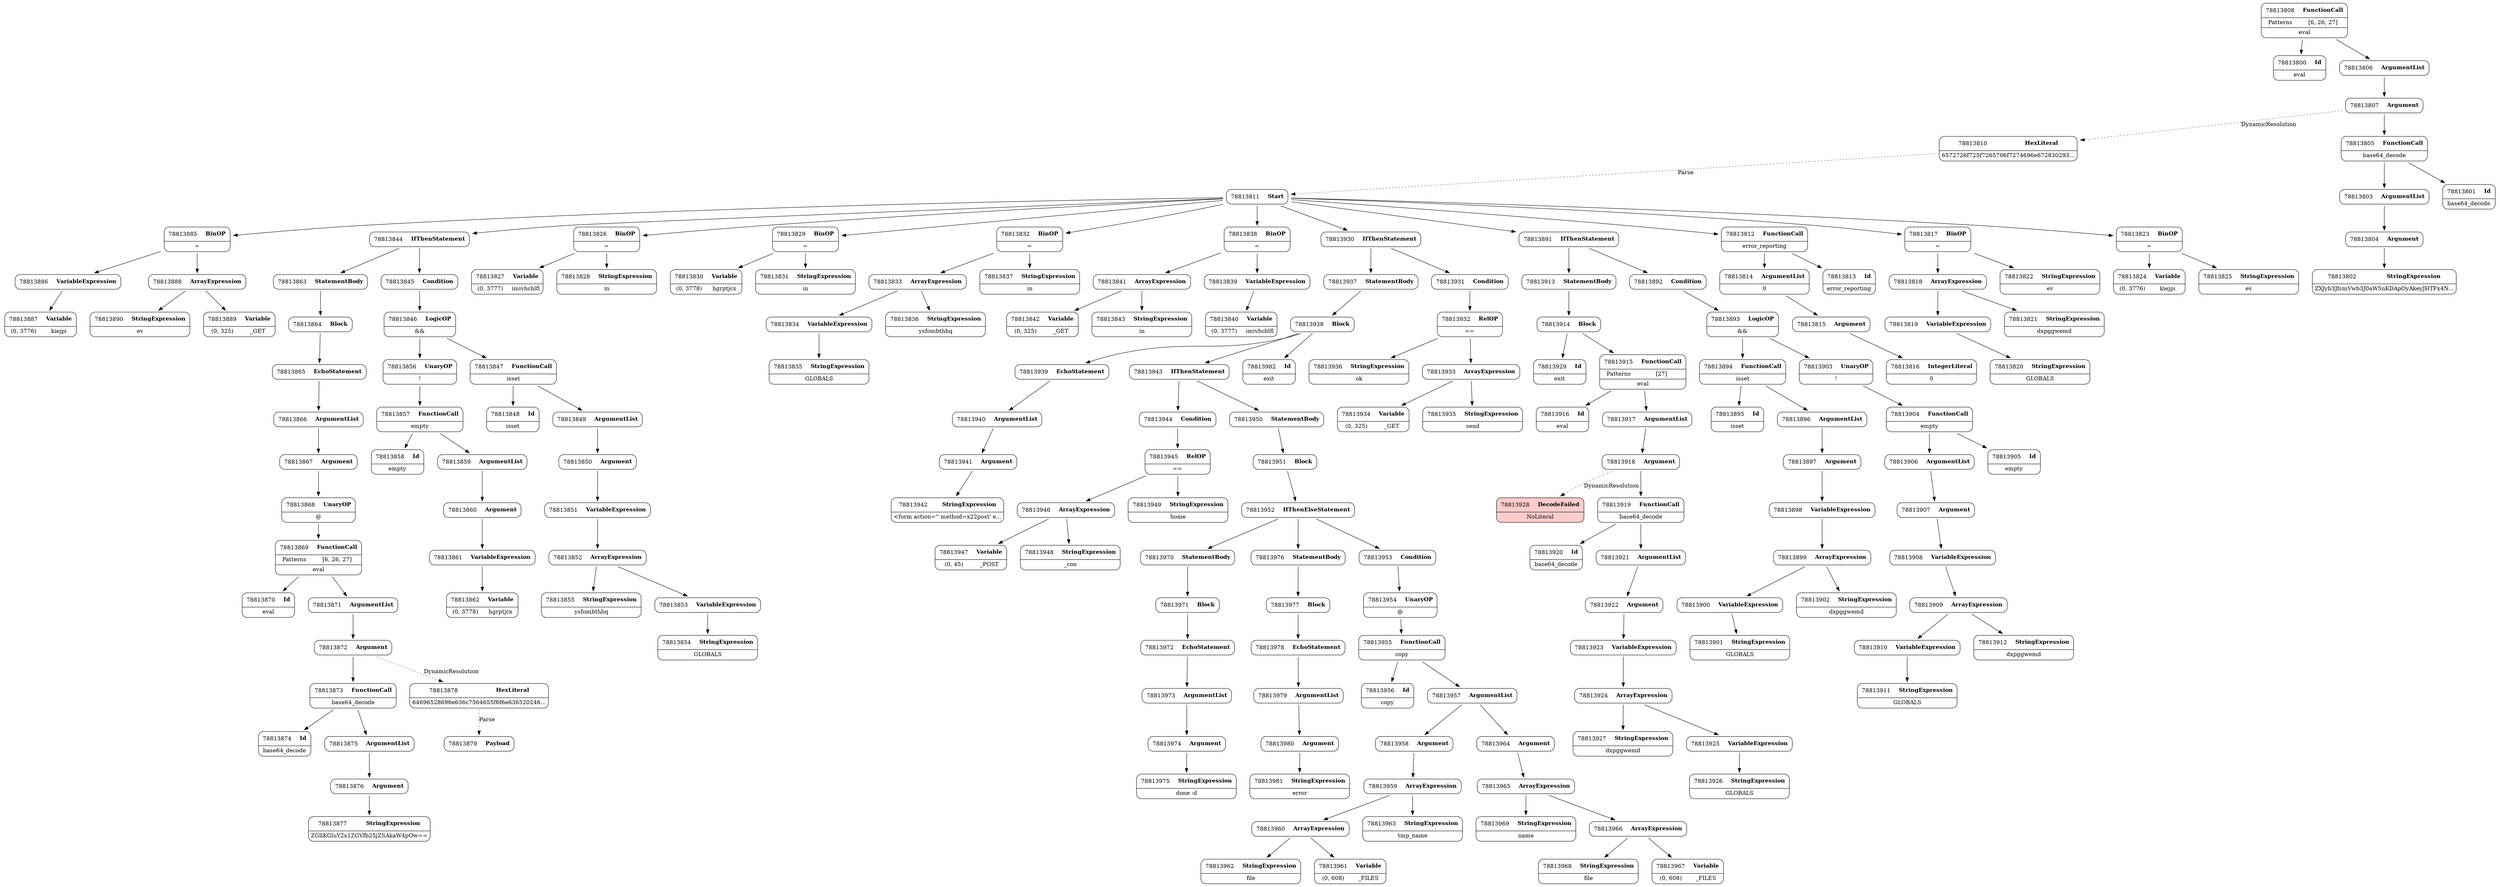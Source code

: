 digraph ast {
node [shape=none];
78813874 [label=<<TABLE border='1' cellspacing='0' cellpadding='10' style='rounded' ><TR><TD border='0'>78813874</TD><TD border='0'><B>Id</B></TD></TR><HR/><TR><TD border='0' cellpadding='5' colspan='2'>base64_decode</TD></TR></TABLE>>];
78813875 [label=<<TABLE border='1' cellspacing='0' cellpadding='10' style='rounded' ><TR><TD border='0'>78813875</TD><TD border='0'><B>ArgumentList</B></TD></TR></TABLE>>];
78813875 -> 78813876 [weight=2];
78813872 [label=<<TABLE border='1' cellspacing='0' cellpadding='10' style='rounded' ><TR><TD border='0'>78813872</TD><TD border='0'><B>Argument</B></TD></TR></TABLE>>];
78813872 -> 78813873 [weight=2];
78813872 -> 78813878 [style=dotted,label=DynamicResolution];
78813873 [label=<<TABLE border='1' cellspacing='0' cellpadding='10' style='rounded' ><TR><TD border='0'>78813873</TD><TD border='0'><B>FunctionCall</B></TD></TR><HR/><TR><TD border='0' cellpadding='5' colspan='2'>base64_decode</TD></TR></TABLE>>];
78813873 -> 78813874 [weight=2];
78813873 -> 78813875 [weight=2];
78813878 [label=<<TABLE border='1' cellspacing='0' cellpadding='10' style='rounded' ><TR><TD border='0'>78813878</TD><TD border='0'><B>HexLiteral</B></TD></TR><HR/><TR><TD border='0' cellpadding='5' colspan='2'>64696528696e636c7564655f6f6e636520246...</TD></TR></TABLE>>];
78813878 -> 78813879 [style=dotted,label=Parse];
78813879 [label=<<TABLE border='1' cellspacing='0' cellpadding='10' style='rounded' ><TR><TD border='0'>78813879</TD><TD border='0'><B>Payload</B></TD></TR></TABLE>>];
78813876 [label=<<TABLE border='1' cellspacing='0' cellpadding='10' style='rounded' ><TR><TD border='0'>78813876</TD><TD border='0'><B>Argument</B></TD></TR></TABLE>>];
78813876 -> 78813877 [weight=2];
78813877 [label=<<TABLE border='1' cellspacing='0' cellpadding='10' style='rounded' ><TR><TD border='0'>78813877</TD><TD border='0'><B>StringExpression</B></TD></TR><HR/><TR><TD border='0' cellpadding='5' colspan='2'>ZGllKGluY2x1ZGVfb25jZSAkaW4pOw==</TD></TR></TABLE>>];
78813886 [label=<<TABLE border='1' cellspacing='0' cellpadding='10' style='rounded' ><TR><TD border='0'>78813886</TD><TD border='0'><B>VariableExpression</B></TD></TR></TABLE>>];
78813886 -> 78813887 [weight=2];
78813887 [label=<<TABLE border='1' cellspacing='0' cellpadding='10' style='rounded' ><TR><TD border='0'>78813887</TD><TD border='0'><B>Variable</B></TD></TR><HR/><TR><TD border='0' cellpadding='5'>(0, 3776)</TD><TD border='0' cellpadding='5'>kiejpi</TD></TR></TABLE>>];
78813885 [label=<<TABLE border='1' cellspacing='0' cellpadding='10' style='rounded' ><TR><TD border='0'>78813885</TD><TD border='0'><B>BinOP</B></TD></TR><HR/><TR><TD border='0' cellpadding='5' colspan='2'>=</TD></TR></TABLE>>];
78813885 -> 78813886 [weight=2];
78813885 -> 78813888 [weight=2];
78813858 [label=<<TABLE border='1' cellspacing='0' cellpadding='10' style='rounded' ><TR><TD border='0'>78813858</TD><TD border='0'><B>Id</B></TD></TR><HR/><TR><TD border='0' cellpadding='5' colspan='2'>empty</TD></TR></TABLE>>];
78813859 [label=<<TABLE border='1' cellspacing='0' cellpadding='10' style='rounded' ><TR><TD border='0'>78813859</TD><TD border='0'><B>ArgumentList</B></TD></TR></TABLE>>];
78813859 -> 78813860 [weight=2];
78813856 [label=<<TABLE border='1' cellspacing='0' cellpadding='10' style='rounded' ><TR><TD border='0'>78813856</TD><TD border='0'><B>UnaryOP</B></TD></TR><HR/><TR><TD border='0' cellpadding='5' colspan='2'>!</TD></TR></TABLE>>];
78813856 -> 78813857 [weight=2];
78813857 [label=<<TABLE border='1' cellspacing='0' cellpadding='10' style='rounded' ><TR><TD border='0'>78813857</TD><TD border='0'><B>FunctionCall</B></TD></TR><HR/><TR><TD border='0' cellpadding='5' colspan='2'>empty</TD></TR></TABLE>>];
78813857 -> 78813858 [weight=2];
78813857 -> 78813859 [weight=2];
78813862 [label=<<TABLE border='1' cellspacing='0' cellpadding='10' style='rounded' ><TR><TD border='0'>78813862</TD><TD border='0'><B>Variable</B></TD></TR><HR/><TR><TD border='0' cellpadding='5'>(0, 3778)</TD><TD border='0' cellpadding='5'>hgrptjcx</TD></TR></TABLE>>];
78813863 [label=<<TABLE border='1' cellspacing='0' cellpadding='10' style='rounded' ><TR><TD border='0'>78813863</TD><TD border='0'><B>StatementBody</B></TD></TR></TABLE>>];
78813863 -> 78813864 [weight=2];
78813860 [label=<<TABLE border='1' cellspacing='0' cellpadding='10' style='rounded' ><TR><TD border='0'>78813860</TD><TD border='0'><B>Argument</B></TD></TR></TABLE>>];
78813860 -> 78813861 [weight=2];
78813861 [label=<<TABLE border='1' cellspacing='0' cellpadding='10' style='rounded' ><TR><TD border='0'>78813861</TD><TD border='0'><B>VariableExpression</B></TD></TR></TABLE>>];
78813861 -> 78813862 [weight=2];
78813866 [label=<<TABLE border='1' cellspacing='0' cellpadding='10' style='rounded' ><TR><TD border='0'>78813866</TD><TD border='0'><B>ArgumentList</B></TD></TR></TABLE>>];
78813866 -> 78813867 [weight=2];
78813867 [label=<<TABLE border='1' cellspacing='0' cellpadding='10' style='rounded' ><TR><TD border='0'>78813867</TD><TD border='0'><B>Argument</B></TD></TR></TABLE>>];
78813867 -> 78813868 [weight=2];
78813864 [label=<<TABLE border='1' cellspacing='0' cellpadding='10' style='rounded' ><TR><TD border='0'>78813864</TD><TD border='0'><B>Block</B></TD></TR></TABLE>>];
78813864 -> 78813865 [weight=2];
78813865 [label=<<TABLE border='1' cellspacing='0' cellpadding='10' style='rounded' ><TR><TD border='0'>78813865</TD><TD border='0'><B>EchoStatement</B></TD></TR></TABLE>>];
78813865 -> 78813866 [weight=2];
78813870 [label=<<TABLE border='1' cellspacing='0' cellpadding='10' style='rounded' ><TR><TD border='0'>78813870</TD><TD border='0'><B>Id</B></TD></TR><HR/><TR><TD border='0' cellpadding='5' colspan='2'>eval</TD></TR></TABLE>>];
78813871 [label=<<TABLE border='1' cellspacing='0' cellpadding='10' style='rounded' ><TR><TD border='0'>78813871</TD><TD border='0'><B>ArgumentList</B></TD></TR></TABLE>>];
78813871 -> 78813872 [weight=2];
78813868 [label=<<TABLE border='1' cellspacing='0' cellpadding='10' style='rounded' ><TR><TD border='0'>78813868</TD><TD border='0'><B>UnaryOP</B></TD></TR><HR/><TR><TD border='0' cellpadding='5' colspan='2'>@</TD></TR></TABLE>>];
78813868 -> 78813869 [weight=2];
78813869 [label=<<TABLE border='1' cellspacing='0' cellpadding='10' style='rounded' ><TR><TD border='0'>78813869</TD><TD border='0'><B>FunctionCall</B></TD></TR><HR/><TR><TD border='0' cellpadding='5'>Patterns</TD><TD border='0' cellpadding='5'>[6, 26, 27]</TD></TR><HR/><TR><TD border='0' cellpadding='5' colspan='2'>eval</TD></TR></TABLE>>];
78813869 -> 78813870 [weight=2];
78813869 -> 78813871 [weight=2];
78813842 [label=<<TABLE border='1' cellspacing='0' cellpadding='10' style='rounded' ><TR><TD border='0'>78813842</TD><TD border='0'><B>Variable</B></TD></TR><HR/><TR><TD border='0' cellpadding='5'>(0, 325)</TD><TD border='0' cellpadding='5'>_GET</TD></TR></TABLE>>];
78813843 [label=<<TABLE border='1' cellspacing='0' cellpadding='10' style='rounded' ><TR><TD border='0'>78813843</TD><TD border='0'><B>StringExpression</B></TD></TR><HR/><TR><TD border='0' cellpadding='5' colspan='2'>in</TD></TR></TABLE>>];
78813840 [label=<<TABLE border='1' cellspacing='0' cellpadding='10' style='rounded' ><TR><TD border='0'>78813840</TD><TD border='0'><B>Variable</B></TD></TR><HR/><TR><TD border='0' cellpadding='5'>(0, 3777)</TD><TD border='0' cellpadding='5'>imivhcblfl</TD></TR></TABLE>>];
78813841 [label=<<TABLE border='1' cellspacing='0' cellpadding='10' style='rounded' ><TR><TD border='0'>78813841</TD><TD border='0'><B>ArrayExpression</B></TD></TR></TABLE>>];
78813841 -> 78813842 [weight=2];
78813841 -> 78813843 [weight=2];
78813846 [label=<<TABLE border='1' cellspacing='0' cellpadding='10' style='rounded' ><TR><TD border='0'>78813846</TD><TD border='0'><B>LogicOP</B></TD></TR><HR/><TR><TD border='0' cellpadding='5' colspan='2'>&amp;&amp;</TD></TR></TABLE>>];
78813846 -> 78813847 [weight=2];
78813846 -> 78813856 [weight=2];
78813847 [label=<<TABLE border='1' cellspacing='0' cellpadding='10' style='rounded' ><TR><TD border='0'>78813847</TD><TD border='0'><B>FunctionCall</B></TD></TR><HR/><TR><TD border='0' cellpadding='5' colspan='2'>isset</TD></TR></TABLE>>];
78813847 -> 78813848 [weight=2];
78813847 -> 78813849 [weight=2];
78813844 [label=<<TABLE border='1' cellspacing='0' cellpadding='10' style='rounded' ><TR><TD border='0'>78813844</TD><TD border='0'><B>IfThenStatement</B></TD></TR></TABLE>>];
78813844 -> 78813845 [weight=2];
78813844 -> 78813863 [weight=2];
78813845 [label=<<TABLE border='1' cellspacing='0' cellpadding='10' style='rounded' ><TR><TD border='0'>78813845</TD><TD border='0'><B>Condition</B></TD></TR></TABLE>>];
78813845 -> 78813846 [weight=2];
78813850 [label=<<TABLE border='1' cellspacing='0' cellpadding='10' style='rounded' ><TR><TD border='0'>78813850</TD><TD border='0'><B>Argument</B></TD></TR></TABLE>>];
78813850 -> 78813851 [weight=2];
78813851 [label=<<TABLE border='1' cellspacing='0' cellpadding='10' style='rounded' ><TR><TD border='0'>78813851</TD><TD border='0'><B>VariableExpression</B></TD></TR></TABLE>>];
78813851 -> 78813852 [weight=2];
78813848 [label=<<TABLE border='1' cellspacing='0' cellpadding='10' style='rounded' ><TR><TD border='0'>78813848</TD><TD border='0'><B>Id</B></TD></TR><HR/><TR><TD border='0' cellpadding='5' colspan='2'>isset</TD></TR></TABLE>>];
78813849 [label=<<TABLE border='1' cellspacing='0' cellpadding='10' style='rounded' ><TR><TD border='0'>78813849</TD><TD border='0'><B>ArgumentList</B></TD></TR></TABLE>>];
78813849 -> 78813850 [weight=2];
78813854 [label=<<TABLE border='1' cellspacing='0' cellpadding='10' style='rounded' ><TR><TD border='0'>78813854</TD><TD border='0'><B>StringExpression</B></TD></TR><HR/><TR><TD border='0' cellpadding='5' colspan='2'>GLOBALS</TD></TR></TABLE>>];
78813855 [label=<<TABLE border='1' cellspacing='0' cellpadding='10' style='rounded' ><TR><TD border='0'>78813855</TD><TD border='0'><B>StringExpression</B></TD></TR><HR/><TR><TD border='0' cellpadding='5' colspan='2'>ysfombthhq</TD></TR></TABLE>>];
78813852 [label=<<TABLE border='1' cellspacing='0' cellpadding='10' style='rounded' ><TR><TD border='0'>78813852</TD><TD border='0'><B>ArrayExpression</B></TD></TR></TABLE>>];
78813852 -> 78813853 [weight=2];
78813852 -> 78813855 [weight=2];
78813853 [label=<<TABLE border='1' cellspacing='0' cellpadding='10' style='rounded' ><TR><TD border='0'>78813853</TD><TD border='0'><B>VariableExpression</B></TD></TR></TABLE>>];
78813853 -> 78813854 [weight=2];
78813826 [label=<<TABLE border='1' cellspacing='0' cellpadding='10' style='rounded' ><TR><TD border='0'>78813826</TD><TD border='0'><B>BinOP</B></TD></TR><HR/><TR><TD border='0' cellpadding='5' colspan='2'>=</TD></TR></TABLE>>];
78813826 -> 78813827 [weight=2];
78813826 -> 78813828 [weight=2];
78813827 [label=<<TABLE border='1' cellspacing='0' cellpadding='10' style='rounded' ><TR><TD border='0'>78813827</TD><TD border='0'><B>Variable</B></TD></TR><HR/><TR><TD border='0' cellpadding='5'>(0, 3777)</TD><TD border='0' cellpadding='5'>imivhcblfl</TD></TR></TABLE>>];
78813824 [label=<<TABLE border='1' cellspacing='0' cellpadding='10' style='rounded' ><TR><TD border='0'>78813824</TD><TD border='0'><B>Variable</B></TD></TR><HR/><TR><TD border='0' cellpadding='5'>(0, 3776)</TD><TD border='0' cellpadding='5'>kiejpi</TD></TR></TABLE>>];
78813825 [label=<<TABLE border='1' cellspacing='0' cellpadding='10' style='rounded' ><TR><TD border='0'>78813825</TD><TD border='0'><B>StringExpression</B></TD></TR><HR/><TR><TD border='0' cellpadding='5' colspan='2'>ev</TD></TR></TABLE>>];
78813830 [label=<<TABLE border='1' cellspacing='0' cellpadding='10' style='rounded' ><TR><TD border='0'>78813830</TD><TD border='0'><B>Variable</B></TD></TR><HR/><TR><TD border='0' cellpadding='5'>(0, 3778)</TD><TD border='0' cellpadding='5'>hgrptjcx</TD></TR></TABLE>>];
78813831 [label=<<TABLE border='1' cellspacing='0' cellpadding='10' style='rounded' ><TR><TD border='0'>78813831</TD><TD border='0'><B>StringExpression</B></TD></TR><HR/><TR><TD border='0' cellpadding='5' colspan='2'>in</TD></TR></TABLE>>];
78813828 [label=<<TABLE border='1' cellspacing='0' cellpadding='10' style='rounded' ><TR><TD border='0'>78813828</TD><TD border='0'><B>StringExpression</B></TD></TR><HR/><TR><TD border='0' cellpadding='5' colspan='2'>in</TD></TR></TABLE>>];
78813829 [label=<<TABLE border='1' cellspacing='0' cellpadding='10' style='rounded' ><TR><TD border='0'>78813829</TD><TD border='0'><B>BinOP</B></TD></TR><HR/><TR><TD border='0' cellpadding='5' colspan='2'>=</TD></TR></TABLE>>];
78813829 -> 78813830 [weight=2];
78813829 -> 78813831 [weight=2];
78813834 [label=<<TABLE border='1' cellspacing='0' cellpadding='10' style='rounded' ><TR><TD border='0'>78813834</TD><TD border='0'><B>VariableExpression</B></TD></TR></TABLE>>];
78813834 -> 78813835 [weight=2];
78813835 [label=<<TABLE border='1' cellspacing='0' cellpadding='10' style='rounded' ><TR><TD border='0'>78813835</TD><TD border='0'><B>StringExpression</B></TD></TR><HR/><TR><TD border='0' cellpadding='5' colspan='2'>GLOBALS</TD></TR></TABLE>>];
78813832 [label=<<TABLE border='1' cellspacing='0' cellpadding='10' style='rounded' ><TR><TD border='0'>78813832</TD><TD border='0'><B>BinOP</B></TD></TR><HR/><TR><TD border='0' cellpadding='5' colspan='2'>=</TD></TR></TABLE>>];
78813832 -> 78813833 [weight=2];
78813832 -> 78813837 [weight=2];
78813833 [label=<<TABLE border='1' cellspacing='0' cellpadding='10' style='rounded' ><TR><TD border='0'>78813833</TD><TD border='0'><B>ArrayExpression</B></TD></TR></TABLE>>];
78813833 -> 78813834 [weight=2];
78813833 -> 78813836 [weight=2];
78813838 [label=<<TABLE border='1' cellspacing='0' cellpadding='10' style='rounded' ><TR><TD border='0'>78813838</TD><TD border='0'><B>BinOP</B></TD></TR><HR/><TR><TD border='0' cellpadding='5' colspan='2'>=</TD></TR></TABLE>>];
78813838 -> 78813839 [weight=2];
78813838 -> 78813841 [weight=2];
78813839 [label=<<TABLE border='1' cellspacing='0' cellpadding='10' style='rounded' ><TR><TD border='0'>78813839</TD><TD border='0'><B>VariableExpression</B></TD></TR></TABLE>>];
78813839 -> 78813840 [weight=2];
78813836 [label=<<TABLE border='1' cellspacing='0' cellpadding='10' style='rounded' ><TR><TD border='0'>78813836</TD><TD border='0'><B>StringExpression</B></TD></TR><HR/><TR><TD border='0' cellpadding='5' colspan='2'>ysfombthhq</TD></TR></TABLE>>];
78813837 [label=<<TABLE border='1' cellspacing='0' cellpadding='10' style='rounded' ><TR><TD border='0'>78813837</TD><TD border='0'><B>StringExpression</B></TD></TR><HR/><TR><TD border='0' cellpadding='5' colspan='2'>in</TD></TR></TABLE>>];
78813938 [label=<<TABLE border='1' cellspacing='0' cellpadding='10' style='rounded' ><TR><TD border='0'>78813938</TD><TD border='0'><B>Block</B></TD></TR></TABLE>>];
78813938 -> 78813939 [weight=2];
78813938 -> 78813943 [weight=2];
78813938 -> 78813982 [weight=2];
78813939 [label=<<TABLE border='1' cellspacing='0' cellpadding='10' style='rounded' ><TR><TD border='0'>78813939</TD><TD border='0'><B>EchoStatement</B></TD></TR></TABLE>>];
78813939 -> 78813940 [weight=2];
78813936 [label=<<TABLE border='1' cellspacing='0' cellpadding='10' style='rounded' ><TR><TD border='0'>78813936</TD><TD border='0'><B>StringExpression</B></TD></TR><HR/><TR><TD border='0' cellpadding='5' colspan='2'>ok</TD></TR></TABLE>>];
78813937 [label=<<TABLE border='1' cellspacing='0' cellpadding='10' style='rounded' ><TR><TD border='0'>78813937</TD><TD border='0'><B>StatementBody</B></TD></TR></TABLE>>];
78813937 -> 78813938 [weight=2];
78813942 [label=<<TABLE border='1' cellspacing='0' cellpadding='10' style='rounded' ><TR><TD border='0'>78813942</TD><TD border='0'><B>StringExpression</B></TD></TR><HR/><TR><TD border='0' cellpadding='5' colspan='2'>&lt;form action='' method=x22post' e...</TD></TR></TABLE>>];
78813943 [label=<<TABLE border='1' cellspacing='0' cellpadding='10' style='rounded' ><TR><TD border='0'>78813943</TD><TD border='0'><B>IfThenStatement</B></TD></TR></TABLE>>];
78813943 -> 78813944 [weight=2];
78813943 -> 78813950 [weight=2];
78813940 [label=<<TABLE border='1' cellspacing='0' cellpadding='10' style='rounded' ><TR><TD border='0'>78813940</TD><TD border='0'><B>ArgumentList</B></TD></TR></TABLE>>];
78813940 -> 78813941 [weight=2];
78813941 [label=<<TABLE border='1' cellspacing='0' cellpadding='10' style='rounded' ><TR><TD border='0'>78813941</TD><TD border='0'><B>Argument</B></TD></TR></TABLE>>];
78813941 -> 78813942 [weight=2];
78813946 [label=<<TABLE border='1' cellspacing='0' cellpadding='10' style='rounded' ><TR><TD border='0'>78813946</TD><TD border='0'><B>ArrayExpression</B></TD></TR></TABLE>>];
78813946 -> 78813947 [weight=2];
78813946 -> 78813948 [weight=2];
78813947 [label=<<TABLE border='1' cellspacing='0' cellpadding='10' style='rounded' ><TR><TD border='0'>78813947</TD><TD border='0'><B>Variable</B></TD></TR><HR/><TR><TD border='0' cellpadding='5'>(0, 45)</TD><TD border='0' cellpadding='5'>_POST</TD></TR></TABLE>>];
78813944 [label=<<TABLE border='1' cellspacing='0' cellpadding='10' style='rounded' ><TR><TD border='0'>78813944</TD><TD border='0'><B>Condition</B></TD></TR></TABLE>>];
78813944 -> 78813945 [weight=2];
78813945 [label=<<TABLE border='1' cellspacing='0' cellpadding='10' style='rounded' ><TR><TD border='0'>78813945</TD><TD border='0'><B>RelOP</B></TD></TR><HR/><TR><TD border='0' cellpadding='5' colspan='2'>==</TD></TR></TABLE>>];
78813945 -> 78813946 [weight=2];
78813945 -> 78813949 [weight=2];
78813950 [label=<<TABLE border='1' cellspacing='0' cellpadding='10' style='rounded' ><TR><TD border='0'>78813950</TD><TD border='0'><B>StatementBody</B></TD></TR></TABLE>>];
78813950 -> 78813951 [weight=2];
78813951 [label=<<TABLE border='1' cellspacing='0' cellpadding='10' style='rounded' ><TR><TD border='0'>78813951</TD><TD border='0'><B>Block</B></TD></TR></TABLE>>];
78813951 -> 78813952 [weight=2];
78813948 [label=<<TABLE border='1' cellspacing='0' cellpadding='10' style='rounded' ><TR><TD border='0'>78813948</TD><TD border='0'><B>StringExpression</B></TD></TR><HR/><TR><TD border='0' cellpadding='5' colspan='2'>_con</TD></TR></TABLE>>];
78813949 [label=<<TABLE border='1' cellspacing='0' cellpadding='10' style='rounded' ><TR><TD border='0'>78813949</TD><TD border='0'><B>StringExpression</B></TD></TR><HR/><TR><TD border='0' cellpadding='5' colspan='2'>home</TD></TR></TABLE>>];
78813922 [label=<<TABLE border='1' cellspacing='0' cellpadding='10' style='rounded' ><TR><TD border='0'>78813922</TD><TD border='0'><B>Argument</B></TD></TR></TABLE>>];
78813922 -> 78813923 [weight=2];
78813923 [label=<<TABLE border='1' cellspacing='0' cellpadding='10' style='rounded' ><TR><TD border='0'>78813923</TD><TD border='0'><B>VariableExpression</B></TD></TR></TABLE>>];
78813923 -> 78813924 [weight=2];
78813920 [label=<<TABLE border='1' cellspacing='0' cellpadding='10' style='rounded' ><TR><TD border='0'>78813920</TD><TD border='0'><B>Id</B></TD></TR><HR/><TR><TD border='0' cellpadding='5' colspan='2'>base64_decode</TD></TR></TABLE>>];
78813921 [label=<<TABLE border='1' cellspacing='0' cellpadding='10' style='rounded' ><TR><TD border='0'>78813921</TD><TD border='0'><B>ArgumentList</B></TD></TR></TABLE>>];
78813921 -> 78813922 [weight=2];
78813926 [label=<<TABLE border='1' cellspacing='0' cellpadding='10' style='rounded' ><TR><TD border='0'>78813926</TD><TD border='0'><B>StringExpression</B></TD></TR><HR/><TR><TD border='0' cellpadding='5' colspan='2'>GLOBALS</TD></TR></TABLE>>];
78813927 [label=<<TABLE border='1' cellspacing='0' cellpadding='10' style='rounded' ><TR><TD border='0'>78813927</TD><TD border='0'><B>StringExpression</B></TD></TR><HR/><TR><TD border='0' cellpadding='5' colspan='2'>dxpggwemd</TD></TR></TABLE>>];
78813924 [label=<<TABLE border='1' cellspacing='0' cellpadding='10' style='rounded' ><TR><TD border='0'>78813924</TD><TD border='0'><B>ArrayExpression</B></TD></TR></TABLE>>];
78813924 -> 78813925 [weight=2];
78813924 -> 78813927 [weight=2];
78813925 [label=<<TABLE border='1' cellspacing='0' cellpadding='10' style='rounded' ><TR><TD border='0'>78813925</TD><TD border='0'><B>VariableExpression</B></TD></TR></TABLE>>];
78813925 -> 78813926 [weight=2];
78813930 [label=<<TABLE border='1' cellspacing='0' cellpadding='10' style='rounded' ><TR><TD border='0'>78813930</TD><TD border='0'><B>IfThenStatement</B></TD></TR></TABLE>>];
78813930 -> 78813931 [weight=2];
78813930 -> 78813937 [weight=2];
78813931 [label=<<TABLE border='1' cellspacing='0' cellpadding='10' style='rounded' ><TR><TD border='0'>78813931</TD><TD border='0'><B>Condition</B></TD></TR></TABLE>>];
78813931 -> 78813932 [weight=2];
78813928 [label=<<TABLE border='1' cellspacing='0' cellpadding='10' style='rounded' bgcolor='#FFCCCC' ><TR><TD border='0'>78813928</TD><TD border='0'><B>DecodeFailed</B></TD></TR><HR/><TR><TD border='0' cellpadding='5' colspan='2'>NoLiteral</TD></TR></TABLE>>];
78813929 [label=<<TABLE border='1' cellspacing='0' cellpadding='10' style='rounded' ><TR><TD border='0'>78813929</TD><TD border='0'><B>Id</B></TD></TR><HR/><TR><TD border='0' cellpadding='5' colspan='2'>exit</TD></TR></TABLE>>];
78813934 [label=<<TABLE border='1' cellspacing='0' cellpadding='10' style='rounded' ><TR><TD border='0'>78813934</TD><TD border='0'><B>Variable</B></TD></TR><HR/><TR><TD border='0' cellpadding='5'>(0, 325)</TD><TD border='0' cellpadding='5'>_GET</TD></TR></TABLE>>];
78813935 [label=<<TABLE border='1' cellspacing='0' cellpadding='10' style='rounded' ><TR><TD border='0'>78813935</TD><TD border='0'><B>StringExpression</B></TD></TR><HR/><TR><TD border='0' cellpadding='5' colspan='2'>send</TD></TR></TABLE>>];
78813932 [label=<<TABLE border='1' cellspacing='0' cellpadding='10' style='rounded' ><TR><TD border='0'>78813932</TD><TD border='0'><B>RelOP</B></TD></TR><HR/><TR><TD border='0' cellpadding='5' colspan='2'>==</TD></TR></TABLE>>];
78813932 -> 78813933 [weight=2];
78813932 -> 78813936 [weight=2];
78813933 [label=<<TABLE border='1' cellspacing='0' cellpadding='10' style='rounded' ><TR><TD border='0'>78813933</TD><TD border='0'><B>ArrayExpression</B></TD></TR></TABLE>>];
78813933 -> 78813934 [weight=2];
78813933 -> 78813935 [weight=2];
78813906 [label=<<TABLE border='1' cellspacing='0' cellpadding='10' style='rounded' ><TR><TD border='0'>78813906</TD><TD border='0'><B>ArgumentList</B></TD></TR></TABLE>>];
78813906 -> 78813907 [weight=2];
78813907 [label=<<TABLE border='1' cellspacing='0' cellpadding='10' style='rounded' ><TR><TD border='0'>78813907</TD><TD border='0'><B>Argument</B></TD></TR></TABLE>>];
78813907 -> 78813908 [weight=2];
78813904 [label=<<TABLE border='1' cellspacing='0' cellpadding='10' style='rounded' ><TR><TD border='0'>78813904</TD><TD border='0'><B>FunctionCall</B></TD></TR><HR/><TR><TD border='0' cellpadding='5' colspan='2'>empty</TD></TR></TABLE>>];
78813904 -> 78813905 [weight=2];
78813904 -> 78813906 [weight=2];
78813905 [label=<<TABLE border='1' cellspacing='0' cellpadding='10' style='rounded' ><TR><TD border='0'>78813905</TD><TD border='0'><B>Id</B></TD></TR><HR/><TR><TD border='0' cellpadding='5' colspan='2'>empty</TD></TR></TABLE>>];
78813910 [label=<<TABLE border='1' cellspacing='0' cellpadding='10' style='rounded' ><TR><TD border='0'>78813910</TD><TD border='0'><B>VariableExpression</B></TD></TR></TABLE>>];
78813910 -> 78813911 [weight=2];
78813911 [label=<<TABLE border='1' cellspacing='0' cellpadding='10' style='rounded' ><TR><TD border='0'>78813911</TD><TD border='0'><B>StringExpression</B></TD></TR><HR/><TR><TD border='0' cellpadding='5' colspan='2'>GLOBALS</TD></TR></TABLE>>];
78813908 [label=<<TABLE border='1' cellspacing='0' cellpadding='10' style='rounded' ><TR><TD border='0'>78813908</TD><TD border='0'><B>VariableExpression</B></TD></TR></TABLE>>];
78813908 -> 78813909 [weight=2];
78813909 [label=<<TABLE border='1' cellspacing='0' cellpadding='10' style='rounded' ><TR><TD border='0'>78813909</TD><TD border='0'><B>ArrayExpression</B></TD></TR></TABLE>>];
78813909 -> 78813910 [weight=2];
78813909 -> 78813912 [weight=2];
78813914 [label=<<TABLE border='1' cellspacing='0' cellpadding='10' style='rounded' ><TR><TD border='0'>78813914</TD><TD border='0'><B>Block</B></TD></TR></TABLE>>];
78813914 -> 78813915 [weight=2];
78813914 -> 78813929 [weight=2];
78813915 [label=<<TABLE border='1' cellspacing='0' cellpadding='10' style='rounded' ><TR><TD border='0'>78813915</TD><TD border='0'><B>FunctionCall</B></TD></TR><HR/><TR><TD border='0' cellpadding='5'>Patterns</TD><TD border='0' cellpadding='5'>[27]</TD></TR><HR/><TR><TD border='0' cellpadding='5' colspan='2'>eval</TD></TR></TABLE>>];
78813915 -> 78813916 [weight=2];
78813915 -> 78813917 [weight=2];
78813912 [label=<<TABLE border='1' cellspacing='0' cellpadding='10' style='rounded' ><TR><TD border='0'>78813912</TD><TD border='0'><B>StringExpression</B></TD></TR><HR/><TR><TD border='0' cellpadding='5' colspan='2'>dxpggwemd</TD></TR></TABLE>>];
78813913 [label=<<TABLE border='1' cellspacing='0' cellpadding='10' style='rounded' ><TR><TD border='0'>78813913</TD><TD border='0'><B>StatementBody</B></TD></TR></TABLE>>];
78813913 -> 78813914 [weight=2];
78813918 [label=<<TABLE border='1' cellspacing='0' cellpadding='10' style='rounded' ><TR><TD border='0'>78813918</TD><TD border='0'><B>Argument</B></TD></TR></TABLE>>];
78813918 -> 78813919 [weight=2];
78813918 -> 78813928 [style=dotted,label=DynamicResolution];
78813919 [label=<<TABLE border='1' cellspacing='0' cellpadding='10' style='rounded' ><TR><TD border='0'>78813919</TD><TD border='0'><B>FunctionCall</B></TD></TR><HR/><TR><TD border='0' cellpadding='5' colspan='2'>base64_decode</TD></TR></TABLE>>];
78813919 -> 78813920 [weight=2];
78813919 -> 78813921 [weight=2];
78813916 [label=<<TABLE border='1' cellspacing='0' cellpadding='10' style='rounded' ><TR><TD border='0'>78813916</TD><TD border='0'><B>Id</B></TD></TR><HR/><TR><TD border='0' cellpadding='5' colspan='2'>eval</TD></TR></TABLE>>];
78813917 [label=<<TABLE border='1' cellspacing='0' cellpadding='10' style='rounded' ><TR><TD border='0'>78813917</TD><TD border='0'><B>ArgumentList</B></TD></TR></TABLE>>];
78813917 -> 78813918 [weight=2];
78813890 [label=<<TABLE border='1' cellspacing='0' cellpadding='10' style='rounded' ><TR><TD border='0'>78813890</TD><TD border='0'><B>StringExpression</B></TD></TR><HR/><TR><TD border='0' cellpadding='5' colspan='2'>ev</TD></TR></TABLE>>];
78813891 [label=<<TABLE border='1' cellspacing='0' cellpadding='10' style='rounded' ><TR><TD border='0'>78813891</TD><TD border='0'><B>IfThenStatement</B></TD></TR></TABLE>>];
78813891 -> 78813892 [weight=2];
78813891 -> 78813913 [weight=2];
78813888 [label=<<TABLE border='1' cellspacing='0' cellpadding='10' style='rounded' ><TR><TD border='0'>78813888</TD><TD border='0'><B>ArrayExpression</B></TD></TR></TABLE>>];
78813888 -> 78813889 [weight=2];
78813888 -> 78813890 [weight=2];
78813889 [label=<<TABLE border='1' cellspacing='0' cellpadding='10' style='rounded' ><TR><TD border='0'>78813889</TD><TD border='0'><B>Variable</B></TD></TR><HR/><TR><TD border='0' cellpadding='5'>(0, 325)</TD><TD border='0' cellpadding='5'>_GET</TD></TR></TABLE>>];
78813894 [label=<<TABLE border='1' cellspacing='0' cellpadding='10' style='rounded' ><TR><TD border='0'>78813894</TD><TD border='0'><B>FunctionCall</B></TD></TR><HR/><TR><TD border='0' cellpadding='5' colspan='2'>isset</TD></TR></TABLE>>];
78813894 -> 78813895 [weight=2];
78813894 -> 78813896 [weight=2];
78813895 [label=<<TABLE border='1' cellspacing='0' cellpadding='10' style='rounded' ><TR><TD border='0'>78813895</TD><TD border='0'><B>Id</B></TD></TR><HR/><TR><TD border='0' cellpadding='5' colspan='2'>isset</TD></TR></TABLE>>];
78813892 [label=<<TABLE border='1' cellspacing='0' cellpadding='10' style='rounded' ><TR><TD border='0'>78813892</TD><TD border='0'><B>Condition</B></TD></TR></TABLE>>];
78813892 -> 78813893 [weight=2];
78813893 [label=<<TABLE border='1' cellspacing='0' cellpadding='10' style='rounded' ><TR><TD border='0'>78813893</TD><TD border='0'><B>LogicOP</B></TD></TR><HR/><TR><TD border='0' cellpadding='5' colspan='2'>&amp;&amp;</TD></TR></TABLE>>];
78813893 -> 78813894 [weight=2];
78813893 -> 78813903 [weight=2];
78813898 [label=<<TABLE border='1' cellspacing='0' cellpadding='10' style='rounded' ><TR><TD border='0'>78813898</TD><TD border='0'><B>VariableExpression</B></TD></TR></TABLE>>];
78813898 -> 78813899 [weight=2];
78813899 [label=<<TABLE border='1' cellspacing='0' cellpadding='10' style='rounded' ><TR><TD border='0'>78813899</TD><TD border='0'><B>ArrayExpression</B></TD></TR></TABLE>>];
78813899 -> 78813900 [weight=2];
78813899 -> 78813902 [weight=2];
78813896 [label=<<TABLE border='1' cellspacing='0' cellpadding='10' style='rounded' ><TR><TD border='0'>78813896</TD><TD border='0'><B>ArgumentList</B></TD></TR></TABLE>>];
78813896 -> 78813897 [weight=2];
78813897 [label=<<TABLE border='1' cellspacing='0' cellpadding='10' style='rounded' ><TR><TD border='0'>78813897</TD><TD border='0'><B>Argument</B></TD></TR></TABLE>>];
78813897 -> 78813898 [weight=2];
78813902 [label=<<TABLE border='1' cellspacing='0' cellpadding='10' style='rounded' ><TR><TD border='0'>78813902</TD><TD border='0'><B>StringExpression</B></TD></TR><HR/><TR><TD border='0' cellpadding='5' colspan='2'>dxpggwemd</TD></TR></TABLE>>];
78813903 [label=<<TABLE border='1' cellspacing='0' cellpadding='10' style='rounded' ><TR><TD border='0'>78813903</TD><TD border='0'><B>UnaryOP</B></TD></TR><HR/><TR><TD border='0' cellpadding='5' colspan='2'>!</TD></TR></TABLE>>];
78813903 -> 78813904 [weight=2];
78813900 [label=<<TABLE border='1' cellspacing='0' cellpadding='10' style='rounded' ><TR><TD border='0'>78813900</TD><TD border='0'><B>VariableExpression</B></TD></TR></TABLE>>];
78813900 -> 78813901 [weight=2];
78813901 [label=<<TABLE border='1' cellspacing='0' cellpadding='10' style='rounded' ><TR><TD border='0'>78813901</TD><TD border='0'><B>StringExpression</B></TD></TR><HR/><TR><TD border='0' cellpadding='5' colspan='2'>GLOBALS</TD></TR></TABLE>>];
78813970 [label=<<TABLE border='1' cellspacing='0' cellpadding='10' style='rounded' ><TR><TD border='0'>78813970</TD><TD border='0'><B>StatementBody</B></TD></TR></TABLE>>];
78813970 -> 78813971 [weight=2];
78813971 [label=<<TABLE border='1' cellspacing='0' cellpadding='10' style='rounded' ><TR><TD border='0'>78813971</TD><TD border='0'><B>Block</B></TD></TR></TABLE>>];
78813971 -> 78813972 [weight=2];
78813968 [label=<<TABLE border='1' cellspacing='0' cellpadding='10' style='rounded' ><TR><TD border='0'>78813968</TD><TD border='0'><B>StringExpression</B></TD></TR><HR/><TR><TD border='0' cellpadding='5' colspan='2'>file</TD></TR></TABLE>>];
78813969 [label=<<TABLE border='1' cellspacing='0' cellpadding='10' style='rounded' ><TR><TD border='0'>78813969</TD><TD border='0'><B>StringExpression</B></TD></TR><HR/><TR><TD border='0' cellpadding='5' colspan='2'>name</TD></TR></TABLE>>];
78813974 [label=<<TABLE border='1' cellspacing='0' cellpadding='10' style='rounded' ><TR><TD border='0'>78813974</TD><TD border='0'><B>Argument</B></TD></TR></TABLE>>];
78813974 -> 78813975 [weight=2];
78813975 [label=<<TABLE border='1' cellspacing='0' cellpadding='10' style='rounded' ><TR><TD border='0'>78813975</TD><TD border='0'><B>StringExpression</B></TD></TR><HR/><TR><TD border='0' cellpadding='5' colspan='2'>done :d</TD></TR></TABLE>>];
78813972 [label=<<TABLE border='1' cellspacing='0' cellpadding='10' style='rounded' ><TR><TD border='0'>78813972</TD><TD border='0'><B>EchoStatement</B></TD></TR></TABLE>>];
78813972 -> 78813973 [weight=2];
78813973 [label=<<TABLE border='1' cellspacing='0' cellpadding='10' style='rounded' ><TR><TD border='0'>78813973</TD><TD border='0'><B>ArgumentList</B></TD></TR></TABLE>>];
78813973 -> 78813974 [weight=2];
78813978 [label=<<TABLE border='1' cellspacing='0' cellpadding='10' style='rounded' ><TR><TD border='0'>78813978</TD><TD border='0'><B>EchoStatement</B></TD></TR></TABLE>>];
78813978 -> 78813979 [weight=2];
78813979 [label=<<TABLE border='1' cellspacing='0' cellpadding='10' style='rounded' ><TR><TD border='0'>78813979</TD><TD border='0'><B>ArgumentList</B></TD></TR></TABLE>>];
78813979 -> 78813980 [weight=2];
78813976 [label=<<TABLE border='1' cellspacing='0' cellpadding='10' style='rounded' ><TR><TD border='0'>78813976</TD><TD border='0'><B>StatementBody</B></TD></TR></TABLE>>];
78813976 -> 78813977 [weight=2];
78813977 [label=<<TABLE border='1' cellspacing='0' cellpadding='10' style='rounded' ><TR><TD border='0'>78813977</TD><TD border='0'><B>Block</B></TD></TR></TABLE>>];
78813977 -> 78813978 [weight=2];
78813982 [label=<<TABLE border='1' cellspacing='0' cellpadding='10' style='rounded' ><TR><TD border='0'>78813982</TD><TD border='0'><B>Id</B></TD></TR><HR/><TR><TD border='0' cellpadding='5' colspan='2'>exit</TD></TR></TABLE>>];
78813980 [label=<<TABLE border='1' cellspacing='0' cellpadding='10' style='rounded' ><TR><TD border='0'>78813980</TD><TD border='0'><B>Argument</B></TD></TR></TABLE>>];
78813980 -> 78813981 [weight=2];
78813981 [label=<<TABLE border='1' cellspacing='0' cellpadding='10' style='rounded' ><TR><TD border='0'>78813981</TD><TD border='0'><B>StringExpression</B></TD></TR><HR/><TR><TD border='0' cellpadding='5' colspan='2'>error</TD></TR></TABLE>>];
78813954 [label=<<TABLE border='1' cellspacing='0' cellpadding='10' style='rounded' ><TR><TD border='0'>78813954</TD><TD border='0'><B>UnaryOP</B></TD></TR><HR/><TR><TD border='0' cellpadding='5' colspan='2'>@</TD></TR></TABLE>>];
78813954 -> 78813955 [weight=2];
78813955 [label=<<TABLE border='1' cellspacing='0' cellpadding='10' style='rounded' ><TR><TD border='0'>78813955</TD><TD border='0'><B>FunctionCall</B></TD></TR><HR/><TR><TD border='0' cellpadding='5' colspan='2'>copy</TD></TR></TABLE>>];
78813955 -> 78813956 [weight=2];
78813955 -> 78813957 [weight=2];
78813952 [label=<<TABLE border='1' cellspacing='0' cellpadding='10' style='rounded' ><TR><TD border='0'>78813952</TD><TD border='0'><B>IfThenElseStatement</B></TD></TR></TABLE>>];
78813952 -> 78813953 [weight=2];
78813952 -> 78813970 [weight=2];
78813952 -> 78813976 [weight=2];
78813953 [label=<<TABLE border='1' cellspacing='0' cellpadding='10' style='rounded' ><TR><TD border='0'>78813953</TD><TD border='0'><B>Condition</B></TD></TR></TABLE>>];
78813953 -> 78813954 [weight=2];
78813958 [label=<<TABLE border='1' cellspacing='0' cellpadding='10' style='rounded' ><TR><TD border='0'>78813958</TD><TD border='0'><B>Argument</B></TD></TR></TABLE>>];
78813958 -> 78813959 [weight=2];
78813959 [label=<<TABLE border='1' cellspacing='0' cellpadding='10' style='rounded' ><TR><TD border='0'>78813959</TD><TD border='0'><B>ArrayExpression</B></TD></TR></TABLE>>];
78813959 -> 78813960 [weight=2];
78813959 -> 78813963 [weight=2];
78813956 [label=<<TABLE border='1' cellspacing='0' cellpadding='10' style='rounded' ><TR><TD border='0'>78813956</TD><TD border='0'><B>Id</B></TD></TR><HR/><TR><TD border='0' cellpadding='5' colspan='2'>copy</TD></TR></TABLE>>];
78813957 [label=<<TABLE border='1' cellspacing='0' cellpadding='10' style='rounded' ><TR><TD border='0'>78813957</TD><TD border='0'><B>ArgumentList</B></TD></TR></TABLE>>];
78813957 -> 78813958 [weight=2];
78813957 -> 78813964 [weight=2];
78813962 [label=<<TABLE border='1' cellspacing='0' cellpadding='10' style='rounded' ><TR><TD border='0'>78813962</TD><TD border='0'><B>StringExpression</B></TD></TR><HR/><TR><TD border='0' cellpadding='5' colspan='2'>file</TD></TR></TABLE>>];
78813963 [label=<<TABLE border='1' cellspacing='0' cellpadding='10' style='rounded' ><TR><TD border='0'>78813963</TD><TD border='0'><B>StringExpression</B></TD></TR><HR/><TR><TD border='0' cellpadding='5' colspan='2'>tmp_name</TD></TR></TABLE>>];
78813960 [label=<<TABLE border='1' cellspacing='0' cellpadding='10' style='rounded' ><TR><TD border='0'>78813960</TD><TD border='0'><B>ArrayExpression</B></TD></TR></TABLE>>];
78813960 -> 78813961 [weight=2];
78813960 -> 78813962 [weight=2];
78813961 [label=<<TABLE border='1' cellspacing='0' cellpadding='10' style='rounded' ><TR><TD border='0'>78813961</TD><TD border='0'><B>Variable</B></TD></TR><HR/><TR><TD border='0' cellpadding='5'>(0, 608)</TD><TD border='0' cellpadding='5'>_FILES</TD></TR></TABLE>>];
78813966 [label=<<TABLE border='1' cellspacing='0' cellpadding='10' style='rounded' ><TR><TD border='0'>78813966</TD><TD border='0'><B>ArrayExpression</B></TD></TR></TABLE>>];
78813966 -> 78813967 [weight=2];
78813966 -> 78813968 [weight=2];
78813967 [label=<<TABLE border='1' cellspacing='0' cellpadding='10' style='rounded' ><TR><TD border='0'>78813967</TD><TD border='0'><B>Variable</B></TD></TR><HR/><TR><TD border='0' cellpadding='5'>(0, 608)</TD><TD border='0' cellpadding='5'>_FILES</TD></TR></TABLE>>];
78813964 [label=<<TABLE border='1' cellspacing='0' cellpadding='10' style='rounded' ><TR><TD border='0'>78813964</TD><TD border='0'><B>Argument</B></TD></TR></TABLE>>];
78813964 -> 78813965 [weight=2];
78813965 [label=<<TABLE border='1' cellspacing='0' cellpadding='10' style='rounded' ><TR><TD border='0'>78813965</TD><TD border='0'><B>ArrayExpression</B></TD></TR></TABLE>>];
78813965 -> 78813966 [weight=2];
78813965 -> 78813969 [weight=2];
78813810 [label=<<TABLE border='1' cellspacing='0' cellpadding='10' style='rounded' ><TR><TD border='0'>78813810</TD><TD border='0'><B>HexLiteral</B></TD></TR><HR/><TR><TD border='0' cellpadding='5' colspan='2'>6572726f725f7265706f7274696e672830293...</TD></TR></TABLE>>];
78813810 -> 78813811 [style=dotted,label=Parse];
78813811 [label=<<TABLE border='1' cellspacing='0' cellpadding='10' style='rounded' ><TR><TD border='0'>78813811</TD><TD border='0'><B>Start</B></TD></TR></TABLE>>];
78813811 -> 78813812 [weight=2];
78813811 -> 78813817 [weight=2];
78813811 -> 78813823 [weight=2];
78813811 -> 78813826 [weight=2];
78813811 -> 78813829 [weight=2];
78813811 -> 78813832 [weight=2];
78813811 -> 78813838 [weight=2];
78813811 -> 78813844 [weight=2];
78813811 -> 78813885 [weight=2];
78813811 -> 78813891 [weight=2];
78813811 -> 78813930 [weight=2];
78813808 [label=<<TABLE border='1' cellspacing='0' cellpadding='10' style='rounded' ><TR><TD border='0'>78813808</TD><TD border='0'><B>FunctionCall</B></TD></TR><HR/><TR><TD border='0' cellpadding='5'>Patterns</TD><TD border='0' cellpadding='5'>[6, 26, 27]</TD></TR><HR/><TR><TD border='0' cellpadding='5' colspan='2'>eval</TD></TR></TABLE>>];
78813808 -> 78813800 [weight=2];
78813808 -> 78813806 [weight=2];
78813814 [label=<<TABLE border='1' cellspacing='0' cellpadding='10' style='rounded' ><TR><TD border='0'>78813814</TD><TD border='0'><B>ArgumentList</B></TD></TR><HR/><TR><TD border='0' cellpadding='5' colspan='2'>0</TD></TR></TABLE>>];
78813814 -> 78813815 [weight=2];
78813815 [label=<<TABLE border='1' cellspacing='0' cellpadding='10' style='rounded' ><TR><TD border='0'>78813815</TD><TD border='0'><B>Argument</B></TD></TR></TABLE>>];
78813815 -> 78813816 [weight=2];
78813812 [label=<<TABLE border='1' cellspacing='0' cellpadding='10' style='rounded' ><TR><TD border='0'>78813812</TD><TD border='0'><B>FunctionCall</B></TD></TR><HR/><TR><TD border='0' cellpadding='5' colspan='2'>error_reporting</TD></TR></TABLE>>];
78813812 -> 78813813 [weight=2];
78813812 -> 78813814 [weight=2];
78813813 [label=<<TABLE border='1' cellspacing='0' cellpadding='10' style='rounded' ><TR><TD border='0'>78813813</TD><TD border='0'><B>Id</B></TD></TR><HR/><TR><TD border='0' cellpadding='5' colspan='2'>error_reporting</TD></TR></TABLE>>];
78813818 [label=<<TABLE border='1' cellspacing='0' cellpadding='10' style='rounded' ><TR><TD border='0'>78813818</TD><TD border='0'><B>ArrayExpression</B></TD></TR></TABLE>>];
78813818 -> 78813819 [weight=2];
78813818 -> 78813821 [weight=2];
78813819 [label=<<TABLE border='1' cellspacing='0' cellpadding='10' style='rounded' ><TR><TD border='0'>78813819</TD><TD border='0'><B>VariableExpression</B></TD></TR></TABLE>>];
78813819 -> 78813820 [weight=2];
78813816 [label=<<TABLE border='1' cellspacing='0' cellpadding='10' style='rounded' ><TR><TD border='0'>78813816</TD><TD border='0'><B>IntegerLiteral</B></TD></TR><HR/><TR><TD border='0' cellpadding='5' colspan='2'>0</TD></TR></TABLE>>];
78813817 [label=<<TABLE border='1' cellspacing='0' cellpadding='10' style='rounded' ><TR><TD border='0'>78813817</TD><TD border='0'><B>BinOP</B></TD></TR><HR/><TR><TD border='0' cellpadding='5' colspan='2'>=</TD></TR></TABLE>>];
78813817 -> 78813818 [weight=2];
78813817 -> 78813822 [weight=2];
78813822 [label=<<TABLE border='1' cellspacing='0' cellpadding='10' style='rounded' ><TR><TD border='0'>78813822</TD><TD border='0'><B>StringExpression</B></TD></TR><HR/><TR><TD border='0' cellpadding='5' colspan='2'>ev</TD></TR></TABLE>>];
78813823 [label=<<TABLE border='1' cellspacing='0' cellpadding='10' style='rounded' ><TR><TD border='0'>78813823</TD><TD border='0'><B>BinOP</B></TD></TR><HR/><TR><TD border='0' cellpadding='5' colspan='2'>=</TD></TR></TABLE>>];
78813823 -> 78813824 [weight=2];
78813823 -> 78813825 [weight=2];
78813820 [label=<<TABLE border='1' cellspacing='0' cellpadding='10' style='rounded' ><TR><TD border='0'>78813820</TD><TD border='0'><B>StringExpression</B></TD></TR><HR/><TR><TD border='0' cellpadding='5' colspan='2'>GLOBALS</TD></TR></TABLE>>];
78813821 [label=<<TABLE border='1' cellspacing='0' cellpadding='10' style='rounded' ><TR><TD border='0'>78813821</TD><TD border='0'><B>StringExpression</B></TD></TR><HR/><TR><TD border='0' cellpadding='5' colspan='2'>dxpggwemd</TD></TR></TABLE>>];
78813802 [label=<<TABLE border='1' cellspacing='0' cellpadding='10' style='rounded' ><TR><TD border='0'>78813802</TD><TD border='0'><B>StringExpression</B></TD></TR><HR/><TR><TD border='0' cellpadding='5' colspan='2'>ZXJyb3JfcmVwb3J0aW5nKDApOyAkeyJHTFx4N...</TD></TR></TABLE>>];
78813803 [label=<<TABLE border='1' cellspacing='0' cellpadding='10' style='rounded' ><TR><TD border='0'>78813803</TD><TD border='0'><B>ArgumentList</B></TD></TR></TABLE>>];
78813803 -> 78813804 [weight=2];
78813800 [label=<<TABLE border='1' cellspacing='0' cellpadding='10' style='rounded' ><TR><TD border='0'>78813800</TD><TD border='0'><B>Id</B></TD></TR><HR/><TR><TD border='0' cellpadding='5' colspan='2'>eval</TD></TR></TABLE>>];
78813801 [label=<<TABLE border='1' cellspacing='0' cellpadding='10' style='rounded' ><TR><TD border='0'>78813801</TD><TD border='0'><B>Id</B></TD></TR><HR/><TR><TD border='0' cellpadding='5' colspan='2'>base64_decode</TD></TR></TABLE>>];
78813806 [label=<<TABLE border='1' cellspacing='0' cellpadding='10' style='rounded' ><TR><TD border='0'>78813806</TD><TD border='0'><B>ArgumentList</B></TD></TR></TABLE>>];
78813806 -> 78813807 [weight=2];
78813807 [label=<<TABLE border='1' cellspacing='0' cellpadding='10' style='rounded' ><TR><TD border='0'>78813807</TD><TD border='0'><B>Argument</B></TD></TR></TABLE>>];
78813807 -> 78813805 [weight=2];
78813807 -> 78813810 [style=dotted,label=DynamicResolution];
78813804 [label=<<TABLE border='1' cellspacing='0' cellpadding='10' style='rounded' ><TR><TD border='0'>78813804</TD><TD border='0'><B>Argument</B></TD></TR></TABLE>>];
78813804 -> 78813802 [weight=2];
78813805 [label=<<TABLE border='1' cellspacing='0' cellpadding='10' style='rounded' ><TR><TD border='0'>78813805</TD><TD border='0'><B>FunctionCall</B></TD></TR><HR/><TR><TD border='0' cellpadding='5' colspan='2'>base64_decode</TD></TR></TABLE>>];
78813805 -> 78813801 [weight=2];
78813805 -> 78813803 [weight=2];
}
